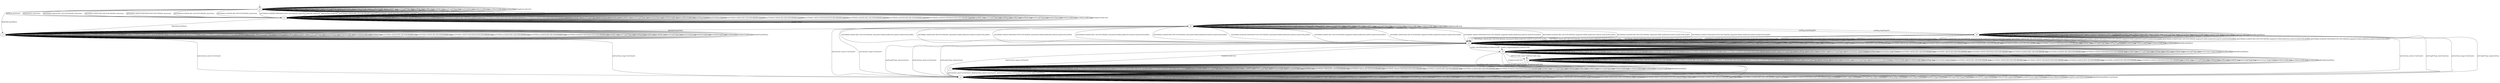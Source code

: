 digraph "../results/quinnModels/quinn-BWR-CS-0/learnedModel" {
s0 [label=s0];
s1 [label=s1];
s2 [label=s2];
s3 [label=s3];
s4 [label=s4];
s5 [label=s5];
s6 [label=s6];
s7 [label=s7];
s8 [label=s8];
s9 [label=s9];
s0 -> s3  [label="initPing_short/retry "];
s0 -> s3  [label="initConClose_short/retry "];
s0 -> s3  [label="initCltHello-vldACK:AES-128-GCM-SHA256_short/retry "];
s0 -> s3  [label="initCltHello-vldACK:AES-256-GCM-SHA384_short/retry "];
s0 -> s3  [label="initCltHello-vldACK:CHACHA20-POLY1305-SHA256_short/retry "];
s0 -> s3  [label="initCltHello-invldACK:AES-128-GCM-SHA256_short/retry "];
s0 -> s3  [label="initCltHello-invldACK:AES-256-GCM-SHA384_short/retry "];
s0 -> s3  [label="initCltHello-invldACK:CHACHA20-POLY1305-SHA256_short/retry "];
s0 -> s0  [label="initNoFr_short/ "];
s0 -> s0  [label="initUnxpFrType_short/ "];
s0 -> s0  [label="hndPing_short/ "];
s0 -> s0  [label="hndFin_short/ "];
s0 -> s0  [label="hndNoFr_short/ "];
s0 -> s0  [label="hndUnxpFrType_short/ "];
s0 -> s0  [label="hndConClose_short/ "];
s0 -> s0  [label="VldNewConID_short/ "];
s0 -> s0  [label="InvldNewConID_short/ "];
s0 -> s3  [label="initPing_long/retry "];
s0 -> s3  [label="initConClose_long/retry "];
s0 -> s3  [label="initCltHello-vldACK:AES-128-GCM-SHA256_long/retry "];
s0 -> s3  [label="initCltHello-vldACK:AES-256-GCM-SHA384_long/retry "];
s0 -> s3  [label="initCltHello-vldACK:CHACHA20-POLY1305-SHA256_long/retry "];
s0 -> s3  [label="initCltHello-invldACK:AES-128-GCM-SHA256_long/retry "];
s0 -> s3  [label="initCltHello-invldACK:AES-256-GCM-SHA384_long/retry "];
s0 -> s3  [label="initCltHello-invldACK:CHACHA20-POLY1305-SHA256_long/retry "];
s0 -> s0  [label="initNoFr_long/ "];
s0 -> s0  [label="initUnxpFrType_long/ "];
s0 -> s0  [label="hndPing_long/ "];
s0 -> s0  [label="hndFin_long/ "];
s0 -> s0  [label="hndNoFr_long/ "];
s0 -> s0  [label="hndUnxpFrType_long/ "];
s0 -> s0  [label="hndConClose_long/ "];
s0 -> s0  [label="VldNewConID_long/ "];
s0 -> s0  [label="InvldNewConID_long/ "];
s0 -> s0  [label="[IncRetryTkn]/ "];
s0 -> s0  [label="[ChgDestConID-Ori]/ "];
s0 -> s1  [label="[RmPadFrmInitPkts]/ "];
s1 -> s1  [label="initPing_short/ "];
s1 -> s2  [label="initConClose_short/<ConClosed> "];
s1 -> s1  [label="initCltHello-vldACK:AES-128-GCM-SHA256_short/ "];
s1 -> s1  [label="initCltHello-vldACK:AES-256-GCM-SHA384_short/ "];
s1 -> s1  [label="initCltHello-vldACK:CHACHA20-POLY1305-SHA256_short/ "];
s1 -> s1  [label="initCltHello-invldACK:AES-128-GCM-SHA256_short/ "];
s1 -> s1  [label="initCltHello-invldACK:AES-256-GCM-SHA384_short/ "];
s1 -> s1  [label="initCltHello-invldACK:CHACHA20-POLY1305-SHA256_short/ "];
s1 -> s1  [label="initNoFr_short/ "];
s1 -> s1  [label="initUnxpFrType_short/ "];
s1 -> s1  [label="hndPing_short/ "];
s1 -> s1  [label="hndFin_short/ "];
s1 -> s1  [label="hndNoFr_short/ "];
s1 -> s1  [label="hndUnxpFrType_short/ "];
s1 -> s1  [label="hndConClose_short/ "];
s1 -> s1  [label="VldNewConID_short/ "];
s1 -> s1  [label="InvldNewConID_short/ "];
s1 -> s1  [label="initPing_long/ "];
s1 -> s2  [label="initConClose_long/<ConClosed> "];
s1 -> s1  [label="initCltHello-vldACK:AES-128-GCM-SHA256_long/ "];
s1 -> s1  [label="initCltHello-vldACK:AES-256-GCM-SHA384_long/ "];
s1 -> s1  [label="initCltHello-vldACK:CHACHA20-POLY1305-SHA256_long/ "];
s1 -> s1  [label="initCltHello-invldACK:AES-128-GCM-SHA256_long/ "];
s1 -> s1  [label="initCltHello-invldACK:AES-256-GCM-SHA384_long/ "];
s1 -> s1  [label="initCltHello-invldACK:CHACHA20-POLY1305-SHA256_long/ "];
s1 -> s1  [label="initNoFr_long/ "];
s1 -> s1  [label="initUnxpFrType_long/ "];
s1 -> s1  [label="hndPing_long/ "];
s1 -> s1  [label="hndFin_long/ "];
s1 -> s1  [label="hndNoFr_long/ "];
s1 -> s1  [label="hndUnxpFrType_long/ "];
s1 -> s1  [label="hndConClose_long/ "];
s1 -> s1  [label="VldNewConID_long/ "];
s1 -> s1  [label="InvldNewConID_long/ "];
s1 -> s1  [label="[IncRetryTkn]/ "];
s1 -> s1  [label="[ChgDestConID-Ori]/ "];
s1 -> s1  [label="[RmPadFrmInitPkts]/ "];
s2 -> s2  [label="initPing_short/<ConClosed> "];
s2 -> s2  [label="initConClose_short/<ConClosed> "];
s2 -> s2  [label="initCltHello-vldACK:AES-128-GCM-SHA256_short/<ConClosed> "];
s2 -> s2  [label="initCltHello-vldACK:AES-256-GCM-SHA384_short/<ConClosed> "];
s2 -> s2  [label="initCltHello-vldACK:CHACHA20-POLY1305-SHA256_short/<ConClosed> "];
s2 -> s2  [label="initCltHello-invldACK:AES-128-GCM-SHA256_short/<ConClosed> "];
s2 -> s2  [label="initCltHello-invldACK:AES-256-GCM-SHA384_short/<ConClosed> "];
s2 -> s2  [label="initCltHello-invldACK:CHACHA20-POLY1305-SHA256_short/<ConClosed> "];
s2 -> s2  [label="initNoFr_short/<ConClosed> "];
s2 -> s2  [label="initUnxpFrType_short/<ConClosed> "];
s2 -> s2  [label="hndPing_short/<ConClosed> "];
s2 -> s2  [label="hndFin_short/<ConClosed> "];
s2 -> s2  [label="hndNoFr_short/<ConClosed> "];
s2 -> s2  [label="hndUnxpFrType_short/<ConClosed> "];
s2 -> s2  [label="hndConClose_short/<ConClosed> "];
s2 -> s2  [label="VldNewConID_short/<ConClosed> "];
s2 -> s2  [label="InvldNewConID_short/<ConClosed> "];
s2 -> s2  [label="initPing_long/<ConClosed> "];
s2 -> s2  [label="initConClose_long/<ConClosed> "];
s2 -> s2  [label="initCltHello-vldACK:AES-128-GCM-SHA256_long/<ConClosed> "];
s2 -> s2  [label="initCltHello-vldACK:AES-256-GCM-SHA384_long/<ConClosed> "];
s2 -> s2  [label="initCltHello-vldACK:CHACHA20-POLY1305-SHA256_long/<ConClosed> "];
s2 -> s2  [label="initCltHello-invldACK:AES-128-GCM-SHA256_long/<ConClosed> "];
s2 -> s2  [label="initCltHello-invldACK:AES-256-GCM-SHA384_long/<ConClosed> "];
s2 -> s2  [label="initCltHello-invldACK:CHACHA20-POLY1305-SHA256_long/<ConClosed> "];
s2 -> s2  [label="initNoFr_long/<ConClosed> "];
s2 -> s2  [label="initUnxpFrType_long/<ConClosed> "];
s2 -> s2  [label="hndPing_long/<ConClosed> "];
s2 -> s2  [label="hndFin_long/<ConClosed> "];
s2 -> s2  [label="hndNoFr_long/<ConClosed> "];
s2 -> s2  [label="hndUnxpFrType_long/<ConClosed> "];
s2 -> s2  [label="hndConClose_long/<ConClosed> "];
s2 -> s2  [label="VldNewConID_long/<ConClosed> "];
s2 -> s2  [label="InvldNewConID_long/<ConClosed> "];
s2 -> s2  [label="[IncRetryTkn]/<ConClosed> "];
s2 -> s2  [label="[ChgDestConID-Ori]/<ConClosed> "];
s2 -> s2  [label="[RmPadFrmInitPkts]/<ConClosed> "];
s3 -> s3  [label="initPing_short/retry "];
s3 -> s3  [label="initConClose_short/retry "];
s3 -> s3  [label="initCltHello-vldACK:AES-128-GCM-SHA256_short/retry "];
s3 -> s3  [label="initCltHello-vldACK:AES-256-GCM-SHA384_short/retry "];
s3 -> s3  [label="initCltHello-vldACK:CHACHA20-POLY1305-SHA256_short/retry "];
s3 -> s3  [label="initCltHello-invldACK:AES-128-GCM-SHA256_short/retry "];
s3 -> s3  [label="initCltHello-invldACK:AES-256-GCM-SHA384_short/retry "];
s3 -> s3  [label="initCltHello-invldACK:CHACHA20-POLY1305-SHA256_short/retry "];
s3 -> s3  [label="initNoFr_short/ "];
s3 -> s3  [label="initUnxpFrType_short/ "];
s3 -> s3  [label="hndPing_short/ "];
s3 -> s3  [label="hndFin_short/ "];
s3 -> s3  [label="hndNoFr_short/ "];
s3 -> s3  [label="hndUnxpFrType_short/ "];
s3 -> s3  [label="hndConClose_short/ "];
s3 -> s3  [label="VldNewConID_short/ "];
s3 -> s3  [label="InvldNewConID_short/ "];
s3 -> s3  [label="initPing_long/retry "];
s3 -> s3  [label="initConClose_long/retry "];
s3 -> s3  [label="initCltHello-vldACK:AES-128-GCM-SHA256_long/retry "];
s3 -> s3  [label="initCltHello-vldACK:AES-256-GCM-SHA384_long/retry "];
s3 -> s3  [label="initCltHello-vldACK:CHACHA20-POLY1305-SHA256_long/retry "];
s3 -> s3  [label="initCltHello-invldACK:AES-128-GCM-SHA256_long/retry "];
s3 -> s3  [label="initCltHello-invldACK:AES-256-GCM-SHA384_long/retry "];
s3 -> s3  [label="initCltHello-invldACK:CHACHA20-POLY1305-SHA256_long/retry "];
s3 -> s3  [label="initNoFr_long/ "];
s3 -> s3  [label="initUnxpFrType_long/ "];
s3 -> s3  [label="hndPing_long/ "];
s3 -> s3  [label="hndFin_long/ "];
s3 -> s3  [label="hndNoFr_long/ "];
s3 -> s3  [label="hndUnxpFrType_long/ "];
s3 -> s3  [label="hndConClose_long/ "];
s3 -> s3  [label="VldNewConID_long/ "];
s3 -> s3  [label="InvldNewConID_long/ "];
s3 -> s4  [label="[IncRetryTkn]/ "];
s3 -> s3  [label="[ChgDestConID-Ori]/ "];
s3 -> s1  [label="[RmPadFrmInitPkts]/ "];
s4 -> s6  [label="initPing_short/PingACK "];
s4 -> s2  [label="initConClose_short/<ConClosed> "];
s4 -> s5  [label="initCltHello-vldACK:AES-128-GCM-SHA256_short/initSvrHello,hndEncExt,hndCert,hndCertVer,hndFin "];
s4 -> s5  [label="initCltHello-vldACK:AES-256-GCM-SHA384_short/initSvrHello,hndEncExt,hndCert,hndCertVer,hndFin "];
s4 -> s5  [label="initCltHello-vldACK:CHACHA20-POLY1305-SHA256_short/initSvrHello,hndEncExt,hndCert,hndCertVer,hndFin "];
s4 -> s5  [label="initCltHello-invldACK:AES-128-GCM-SHA256_short/initSvrHello,hndEncExt,hndCert,hndCertVer,hndFin "];
s4 -> s5  [label="initCltHello-invldACK:AES-256-GCM-SHA384_short/initSvrHello,hndEncExt,hndCert,hndCertVer,hndFin "];
s4 -> s5  [label="initCltHello-invldACK:CHACHA20-POLY1305-SHA256_short/initSvrHello,hndEncExt,hndCert,hndCertVer,hndFin "];
s4 -> s4  [label="initNoFr_short/ "];
s4 -> s4  [label="initUnxpFrType_short/ "];
s4 -> s4  [label="hndPing_short/ "];
s4 -> s4  [label="hndFin_short/ "];
s4 -> s4  [label="hndNoFr_short/ "];
s4 -> s4  [label="hndUnxpFrType_short/ "];
s4 -> s4  [label="hndConClose_short/ "];
s4 -> s4  [label="VldNewConID_short/ "];
s4 -> s4  [label="InvldNewConID_short/ "];
s4 -> s6  [label="initPing_long/PingACK "];
s4 -> s2  [label="initConClose_long/<ConClosed> "];
s4 -> s5  [label="initCltHello-vldACK:AES-128-GCM-SHA256_long/initSvrHello,hndEncExt,hndCert,hndCertVer,hndFin "];
s4 -> s5  [label="initCltHello-vldACK:AES-256-GCM-SHA384_long/initSvrHello,hndEncExt,hndCert,hndCertVer,hndFin "];
s4 -> s5  [label="initCltHello-vldACK:CHACHA20-POLY1305-SHA256_long/initSvrHello,hndEncExt,hndCert,hndCertVer,hndFin "];
s4 -> s5  [label="initCltHello-invldACK:AES-128-GCM-SHA256_long/initSvrHello,hndEncExt,hndCert,hndCertVer,hndFin "];
s4 -> s5  [label="initCltHello-invldACK:AES-256-GCM-SHA384_long/initSvrHello,hndEncExt,hndCert,hndCertVer,hndFin "];
s4 -> s5  [label="initCltHello-invldACK:CHACHA20-POLY1305-SHA256_long/initSvrHello,hndEncExt,hndCert,hndCertVer,hndFin "];
s4 -> s4  [label="initNoFr_long/ "];
s4 -> s4  [label="initUnxpFrType_long/ "];
s4 -> s4  [label="hndPing_long/ "];
s4 -> s4  [label="hndFin_long/ "];
s4 -> s4  [label="hndNoFr_long/ "];
s4 -> s4  [label="hndUnxpFrType_long/ "];
s4 -> s4  [label="hndConClose_long/ "];
s4 -> s4  [label="VldNewConID_long/ "];
s4 -> s4  [label="InvldNewConID_long/ "];
s4 -> s4  [label="[IncRetryTkn]/ "];
s4 -> s4  [label="[ChgDestConID-Ori]/ "];
s4 -> s1  [label="[RmPadFrmInitPkts]/ "];
s5 -> s5  [label="initPing_short/ "];
s5 -> s5  [label="initConClose_short/<ConAct> "];
s5 -> s5  [label="initCltHello-vldACK:AES-128-GCM-SHA256_short/ "];
s5 -> s5  [label="initCltHello-vldACK:AES-256-GCM-SHA384_short/ "];
s5 -> s5  [label="initCltHello-vldACK:CHACHA20-POLY1305-SHA256_short/ "];
s5 -> s5  [label="initCltHello-invldACK:AES-128-GCM-SHA256_short/ "];
s5 -> s5  [label="initCltHello-invldACK:AES-256-GCM-SHA384_short/ "];
s5 -> s5  [label="initCltHello-invldACK:CHACHA20-POLY1305-SHA256_short/ "];
s5 -> s5  [label="initNoFr_short/ "];
s5 -> s5  [label="initUnxpFrType_short/ "];
s5 -> s5  [label="hndPing_short/PingACK "];
s5 -> s8  [label="hndFin_short/HndshkDone,VldNewConID "];
s5 -> s5  [label="hndNoFr_short/ "];
s5 -> s2  [label="hndUnxpFrType_short/ConClose "];
s5 -> s2  [label="hndConClose_short/<ConClosed> "];
s5 -> s5  [label="VldNewConID_short/ "];
s5 -> s5  [label="InvldNewConID_short/ "];
s5 -> s5  [label="initPing_long/ "];
s5 -> s5  [label="initConClose_long/<ConAct> "];
s5 -> s5  [label="initCltHello-vldACK:AES-128-GCM-SHA256_long/ "];
s5 -> s5  [label="initCltHello-vldACK:AES-256-GCM-SHA384_long/ "];
s5 -> s5  [label="initCltHello-vldACK:CHACHA20-POLY1305-SHA256_long/ "];
s5 -> s5  [label="initCltHello-invldACK:AES-128-GCM-SHA256_long/ "];
s5 -> s5  [label="initCltHello-invldACK:AES-256-GCM-SHA384_long/ "];
s5 -> s5  [label="initCltHello-invldACK:CHACHA20-POLY1305-SHA256_long/ "];
s5 -> s5  [label="initNoFr_long/ "];
s5 -> s5  [label="initUnxpFrType_long/ "];
s5 -> s5  [label="hndPing_long/PingACK "];
s5 -> s8  [label="hndFin_long/HndshkDone,VldNewConID "];
s5 -> s5  [label="hndNoFr_long/ "];
s5 -> s2  [label="hndUnxpFrType_long/ConClose "];
s5 -> s2  [label="hndConClose_long/<ConClosed> "];
s5 -> s5  [label="VldNewConID_long/ "];
s5 -> s5  [label="InvldNewConID_long/ "];
s5 -> s5  [label="[IncRetryTkn]/ "];
s5 -> s7  [label="[ChgDestConID-Ori]/ "];
s5 -> s5  [label="[RmPadFrmInitPkts]/ "];
s6 -> s6  [label="initPing_short/PingACK "];
s6 -> s2  [label="initConClose_short/<ConClosed> "];
s6 -> s5  [label="initCltHello-vldACK:AES-128-GCM-SHA256_short/initSvrHello,hndEncExt,hndCert,hndCertVer,hndFin "];
s6 -> s5  [label="initCltHello-vldACK:AES-256-GCM-SHA384_short/initSvrHello,hndEncExt,hndCert,hndCertVer,hndFin "];
s6 -> s5  [label="initCltHello-vldACK:CHACHA20-POLY1305-SHA256_short/initSvrHello,hndEncExt,hndCert,hndCertVer,hndFin "];
s6 -> s5  [label="initCltHello-invldACK:AES-128-GCM-SHA256_short/initSvrHello,hndEncExt,hndCert,hndCertVer,hndFin "];
s6 -> s5  [label="initCltHello-invldACK:AES-256-GCM-SHA384_short/initSvrHello,hndEncExt,hndCert,hndCertVer,hndFin "];
s6 -> s5  [label="initCltHello-invldACK:CHACHA20-POLY1305-SHA256_short/initSvrHello,hndEncExt,hndCert,hndCertVer,hndFin "];
s6 -> s6  [label="initNoFr_short/ "];
s6 -> s2  [label="initUnxpFrType_short/ConClose "];
s6 -> s6  [label="hndPing_short/ "];
s6 -> s6  [label="hndFin_short/ "];
s6 -> s6  [label="hndNoFr_short/ "];
s6 -> s6  [label="hndUnxpFrType_short/ "];
s6 -> s6  [label="hndConClose_short/ "];
s6 -> s6  [label="VldNewConID_short/ "];
s6 -> s6  [label="InvldNewConID_short/ "];
s6 -> s6  [label="initPing_long/PingACK "];
s6 -> s2  [label="initConClose_long/<ConClosed> "];
s6 -> s5  [label="initCltHello-vldACK:AES-128-GCM-SHA256_long/initSvrHello,hndEncExt,hndCert,hndCertVer,hndFin "];
s6 -> s5  [label="initCltHello-vldACK:AES-256-GCM-SHA384_long/initSvrHello,hndEncExt,hndCert,hndCertVer,hndFin "];
s6 -> s5  [label="initCltHello-vldACK:CHACHA20-POLY1305-SHA256_long/initSvrHello,hndEncExt,hndCert,hndCertVer,hndFin "];
s6 -> s5  [label="initCltHello-invldACK:AES-128-GCM-SHA256_long/initSvrHello,hndEncExt,hndCert,hndCertVer,hndFin "];
s6 -> s5  [label="initCltHello-invldACK:AES-256-GCM-SHA384_long/initSvrHello,hndEncExt,hndCert,hndCertVer,hndFin "];
s6 -> s5  [label="initCltHello-invldACK:CHACHA20-POLY1305-SHA256_long/initSvrHello,hndEncExt,hndCert,hndCertVer,hndFin "];
s6 -> s6  [label="initNoFr_long/ "];
s6 -> s2  [label="initUnxpFrType_long/ConClose "];
s6 -> s6  [label="hndPing_long/ "];
s6 -> s6  [label="hndFin_long/ "];
s6 -> s6  [label="hndNoFr_long/ "];
s6 -> s6  [label="hndUnxpFrType_long/ "];
s6 -> s6  [label="hndConClose_long/ "];
s6 -> s6  [label="VldNewConID_long/ "];
s6 -> s6  [label="InvldNewConID_long/ "];
s6 -> s6  [label="[IncRetryTkn]/ "];
s6 -> s6  [label="[ChgDestConID-Ori]/ "];
s6 -> s6  [label="[RmPadFrmInitPkts]/ "];
s7 -> s7  [label="initPing_short/ "];
s7 -> s2  [label="initConClose_short/<ConClosed> "];
s7 -> s7  [label="initCltHello-vldACK:AES-128-GCM-SHA256_short/ "];
s7 -> s7  [label="initCltHello-vldACK:AES-256-GCM-SHA384_short/ "];
s7 -> s7  [label="initCltHello-vldACK:CHACHA20-POLY1305-SHA256_short/ "];
s7 -> s7  [label="initCltHello-invldACK:AES-128-GCM-SHA256_short/ "];
s7 -> s7  [label="initCltHello-invldACK:AES-256-GCM-SHA384_short/ "];
s7 -> s7  [label="initCltHello-invldACK:CHACHA20-POLY1305-SHA256_short/ "];
s7 -> s7  [label="initNoFr_short/ "];
s7 -> s7  [label="initUnxpFrType_short/ "];
s7 -> s7  [label="hndPing_short/ "];
s7 -> s7  [label="hndFin_short/ "];
s7 -> s7  [label="hndNoFr_short/ "];
s7 -> s7  [label="hndUnxpFrType_short/ "];
s7 -> s2  [label="hndConClose_short/<ConClosed> "];
s7 -> s7  [label="VldNewConID_short/ "];
s7 -> s7  [label="InvldNewConID_short/ "];
s7 -> s7  [label="initPing_long/ "];
s7 -> s2  [label="initConClose_long/<ConClosed> "];
s7 -> s7  [label="initCltHello-vldACK:AES-128-GCM-SHA256_long/ "];
s7 -> s7  [label="initCltHello-vldACK:AES-256-GCM-SHA384_long/ "];
s7 -> s7  [label="initCltHello-vldACK:CHACHA20-POLY1305-SHA256_long/ "];
s7 -> s7  [label="initCltHello-invldACK:AES-128-GCM-SHA256_long/ "];
s7 -> s7  [label="initCltHello-invldACK:AES-256-GCM-SHA384_long/ "];
s7 -> s7  [label="initCltHello-invldACK:CHACHA20-POLY1305-SHA256_long/ "];
s7 -> s7  [label="initNoFr_long/ "];
s7 -> s7  [label="initUnxpFrType_long/ "];
s7 -> s7  [label="hndPing_long/ "];
s7 -> s7  [label="hndFin_long/ "];
s7 -> s7  [label="hndNoFr_long/ "];
s7 -> s7  [label="hndUnxpFrType_long/ "];
s7 -> s2  [label="hndConClose_long/<ConClosed> "];
s7 -> s7  [label="VldNewConID_long/ "];
s7 -> s7  [label="InvldNewConID_long/ "];
s7 -> s7  [label="[IncRetryTkn]/ "];
s7 -> s7  [label="[ChgDestConID-Ori]/ "];
s7 -> s7  [label="[RmPadFrmInitPkts]/ "];
s8 -> s8  [label="initPing_short/ "];
s8 -> s8  [label="initConClose_short/<ConAct> "];
s8 -> s8  [label="initCltHello-vldACK:AES-128-GCM-SHA256_short/ "];
s8 -> s8  [label="initCltHello-vldACK:AES-256-GCM-SHA384_short/ "];
s8 -> s8  [label="initCltHello-vldACK:CHACHA20-POLY1305-SHA256_short/ "];
s8 -> s8  [label="initCltHello-invldACK:AES-128-GCM-SHA256_short/ "];
s8 -> s8  [label="initCltHello-invldACK:AES-256-GCM-SHA384_short/ "];
s8 -> s8  [label="initCltHello-invldACK:CHACHA20-POLY1305-SHA256_short/ "];
s8 -> s8  [label="initNoFr_short/ "];
s8 -> s8  [label="initUnxpFrType_short/ "];
s8 -> s8  [label="hndPing_short/ "];
s8 -> s8  [label="hndFin_short/ "];
s8 -> s8  [label="hndNoFr_short/ "];
s8 -> s8  [label="hndUnxpFrType_short/ "];
s8 -> s8  [label="hndConClose_short/<ConAct> "];
s8 -> s9  [label="VldNewConID_short/ "];
s8 -> s2  [label="InvldNewConID_short/ConClose "];
s8 -> s8  [label="initPing_long/ "];
s8 -> s8  [label="initConClose_long/<ConAct> "];
s8 -> s8  [label="initCltHello-vldACK:AES-128-GCM-SHA256_long/ "];
s8 -> s8  [label="initCltHello-vldACK:AES-256-GCM-SHA384_long/ "];
s8 -> s8  [label="initCltHello-vldACK:CHACHA20-POLY1305-SHA256_long/ "];
s8 -> s8  [label="initCltHello-invldACK:AES-128-GCM-SHA256_long/ "];
s8 -> s8  [label="initCltHello-invldACK:AES-256-GCM-SHA384_long/ "];
s8 -> s8  [label="initCltHello-invldACK:CHACHA20-POLY1305-SHA256_long/ "];
s8 -> s8  [label="initNoFr_long/ "];
s8 -> s8  [label="initUnxpFrType_long/ "];
s8 -> s8  [label="hndPing_long/ "];
s8 -> s8  [label="hndFin_long/ "];
s8 -> s8  [label="hndNoFr_long/ "];
s8 -> s8  [label="hndUnxpFrType_long/ "];
s8 -> s8  [label="hndConClose_long/<ConAct> "];
s8 -> s9  [label="VldNewConID_long/ "];
s8 -> s2  [label="InvldNewConID_long/ConClose "];
s8 -> s8  [label="[IncRetryTkn]/ "];
s8 -> s7  [label="[ChgDestConID-Ori]/ "];
s8 -> s8  [label="[RmPadFrmInitPkts]/ "];
s9 -> s9  [label="initPing_short/ "];
s9 -> s9  [label="initConClose_short/<ConAct> "];
s9 -> s9  [label="initCltHello-vldACK:AES-128-GCM-SHA256_short/ "];
s9 -> s9  [label="initCltHello-vldACK:AES-256-GCM-SHA384_short/ "];
s9 -> s9  [label="initCltHello-vldACK:CHACHA20-POLY1305-SHA256_short/ "];
s9 -> s9  [label="initCltHello-invldACK:AES-128-GCM-SHA256_short/ "];
s9 -> s9  [label="initCltHello-invldACK:AES-256-GCM-SHA384_short/ "];
s9 -> s9  [label="initCltHello-invldACK:CHACHA20-POLY1305-SHA256_short/ "];
s9 -> s9  [label="initNoFr_short/ "];
s9 -> s9  [label="initUnxpFrType_short/ "];
s9 -> s9  [label="hndPing_short/ "];
s9 -> s9  [label="hndFin_short/ "];
s9 -> s9  [label="hndNoFr_short/ "];
s9 -> s9  [label="hndUnxpFrType_short/ "];
s9 -> s9  [label="hndConClose_short/<ConAct> "];
s9 -> s9  [label="VldNewConID_short/ "];
s9 -> s9  [label="InvldNewConID_short/ "];
s9 -> s9  [label="initPing_long/ "];
s9 -> s9  [label="initConClose_long/<ConAct> "];
s9 -> s9  [label="initCltHello-vldACK:AES-128-GCM-SHA256_long/ "];
s9 -> s9  [label="initCltHello-vldACK:AES-256-GCM-SHA384_long/ "];
s9 -> s9  [label="initCltHello-vldACK:CHACHA20-POLY1305-SHA256_long/ "];
s9 -> s9  [label="initCltHello-invldACK:AES-128-GCM-SHA256_long/ "];
s9 -> s9  [label="initCltHello-invldACK:AES-256-GCM-SHA384_long/ "];
s9 -> s9  [label="initCltHello-invldACK:CHACHA20-POLY1305-SHA256_long/ "];
s9 -> s9  [label="initNoFr_long/ "];
s9 -> s9  [label="initUnxpFrType_long/ "];
s9 -> s9  [label="hndPing_long/ "];
s9 -> s9  [label="hndFin_long/ "];
s9 -> s9  [label="hndNoFr_long/ "];
s9 -> s9  [label="hndUnxpFrType_long/ "];
s9 -> s9  [label="hndConClose_long/<ConAct> "];
s9 -> s9  [label="VldNewConID_long/ "];
s9 -> s9  [label="InvldNewConID_long/ "];
s9 -> s9  [label="[IncRetryTkn]/ "];
s9 -> s7  [label="[ChgDestConID-Ori]/ "];
s9 -> s9  [label="[RmPadFrmInitPkts]/ "];
__start0 [label="", shape=none];
__start0 -> s0  [label=""];
}
